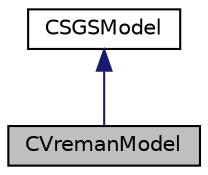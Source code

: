 digraph "CVremanModel"
{
 // LATEX_PDF_SIZE
  edge [fontname="Helvetica",fontsize="10",labelfontname="Helvetica",labelfontsize="10"];
  node [fontname="Helvetica",fontsize="10",shape=record];
  Node1 [label="CVremanModel",height=0.2,width=0.4,color="black", fillcolor="grey75", style="filled", fontcolor="black",tooltip="Derived class for defining the WALE SGS model."];
  Node2 -> Node1 [dir="back",color="midnightblue",fontsize="10",style="solid",fontname="Helvetica"];
  Node2 [label="CSGSModel",height=0.2,width=0.4,color="black", fillcolor="white", style="filled",URL="$classCSGSModel.html",tooltip="Base class for defining the LES subgrid scale model."];
}
